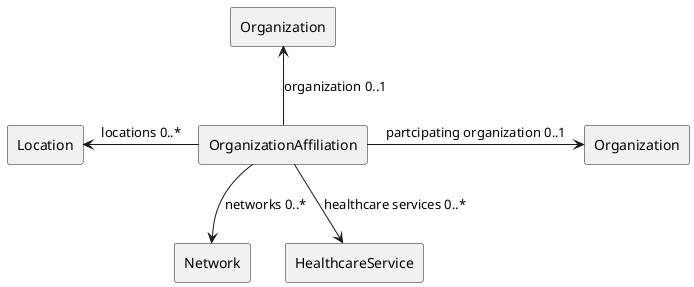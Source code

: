 @startuml

agent OrganizationAffiliation as orgAff
agent Organization as organization1
agent Organization as organization2
agent Location as location
agent Network as network
agent HealthcareService as service


orgAff -right-> organization2: "partcipating organization 0..1"
orgAff -up-> organization1:  "organization 0..1"
orgAff -down-> service: "healthcare services 0..*"
orgAff -down-> network: "networks 0..*"
orgAff -left-> location: "locations 0..*"

@enduml